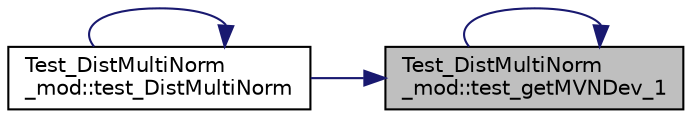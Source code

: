 digraph "Test_DistMultiNorm_mod::test_getMVNDev_1"
{
 // LATEX_PDF_SIZE
  edge [fontname="Helvetica",fontsize="10",labelfontname="Helvetica",labelfontsize="10"];
  node [fontname="Helvetica",fontsize="10",shape=record];
  rankdir="RL";
  Node1 [label="Test_DistMultiNorm\l_mod::test_getMVNDev_1",height=0.2,width=0.4,color="black", fillcolor="grey75", style="filled", fontcolor="black",tooltip=" "];
  Node1 -> Node2 [dir="back",color="midnightblue",fontsize="10",style="solid",fontname="Helvetica"];
  Node2 [label="Test_DistMultiNorm\l_mod::test_DistMultiNorm",height=0.2,width=0.4,color="black", fillcolor="white", style="filled",URL="$namespaceTest__DistMultiNorm__mod.html#a6c8ed158851108dacf98d4295d31f13e",tooltip=" "];
  Node2 -> Node2 [dir="back",color="midnightblue",fontsize="10",style="solid",fontname="Helvetica"];
  Node1 -> Node1 [dir="back",color="midnightblue",fontsize="10",style="solid",fontname="Helvetica"];
}
